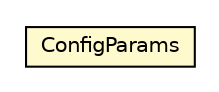 #!/usr/local/bin/dot
#
# Class diagram 
# Generated by UMLGraph version 5.1 (http://www.umlgraph.org/)
#

digraph G {
	edge [fontname="Helvetica",fontsize=10,labelfontname="Helvetica",labelfontsize=10];
	node [fontname="Helvetica",fontsize=10,shape=plaintext];
	nodesep=0.25;
	ranksep=0.5;
	// edu.proz.checkers.infrastructure.ConfigParams
	c1422 [label=<<table title="edu.proz.checkers.infrastructure.ConfigParams" border="0" cellborder="1" cellspacing="0" cellpadding="2" port="p" bgcolor="lemonChiffon" href="./ConfigParams.html">
		<tr><td><table border="0" cellspacing="0" cellpadding="1">
<tr><td align="center" balign="center"> ConfigParams </td></tr>
		</table></td></tr>
		</table>>, fontname="Helvetica", fontcolor="black", fontsize=10.0];
}

